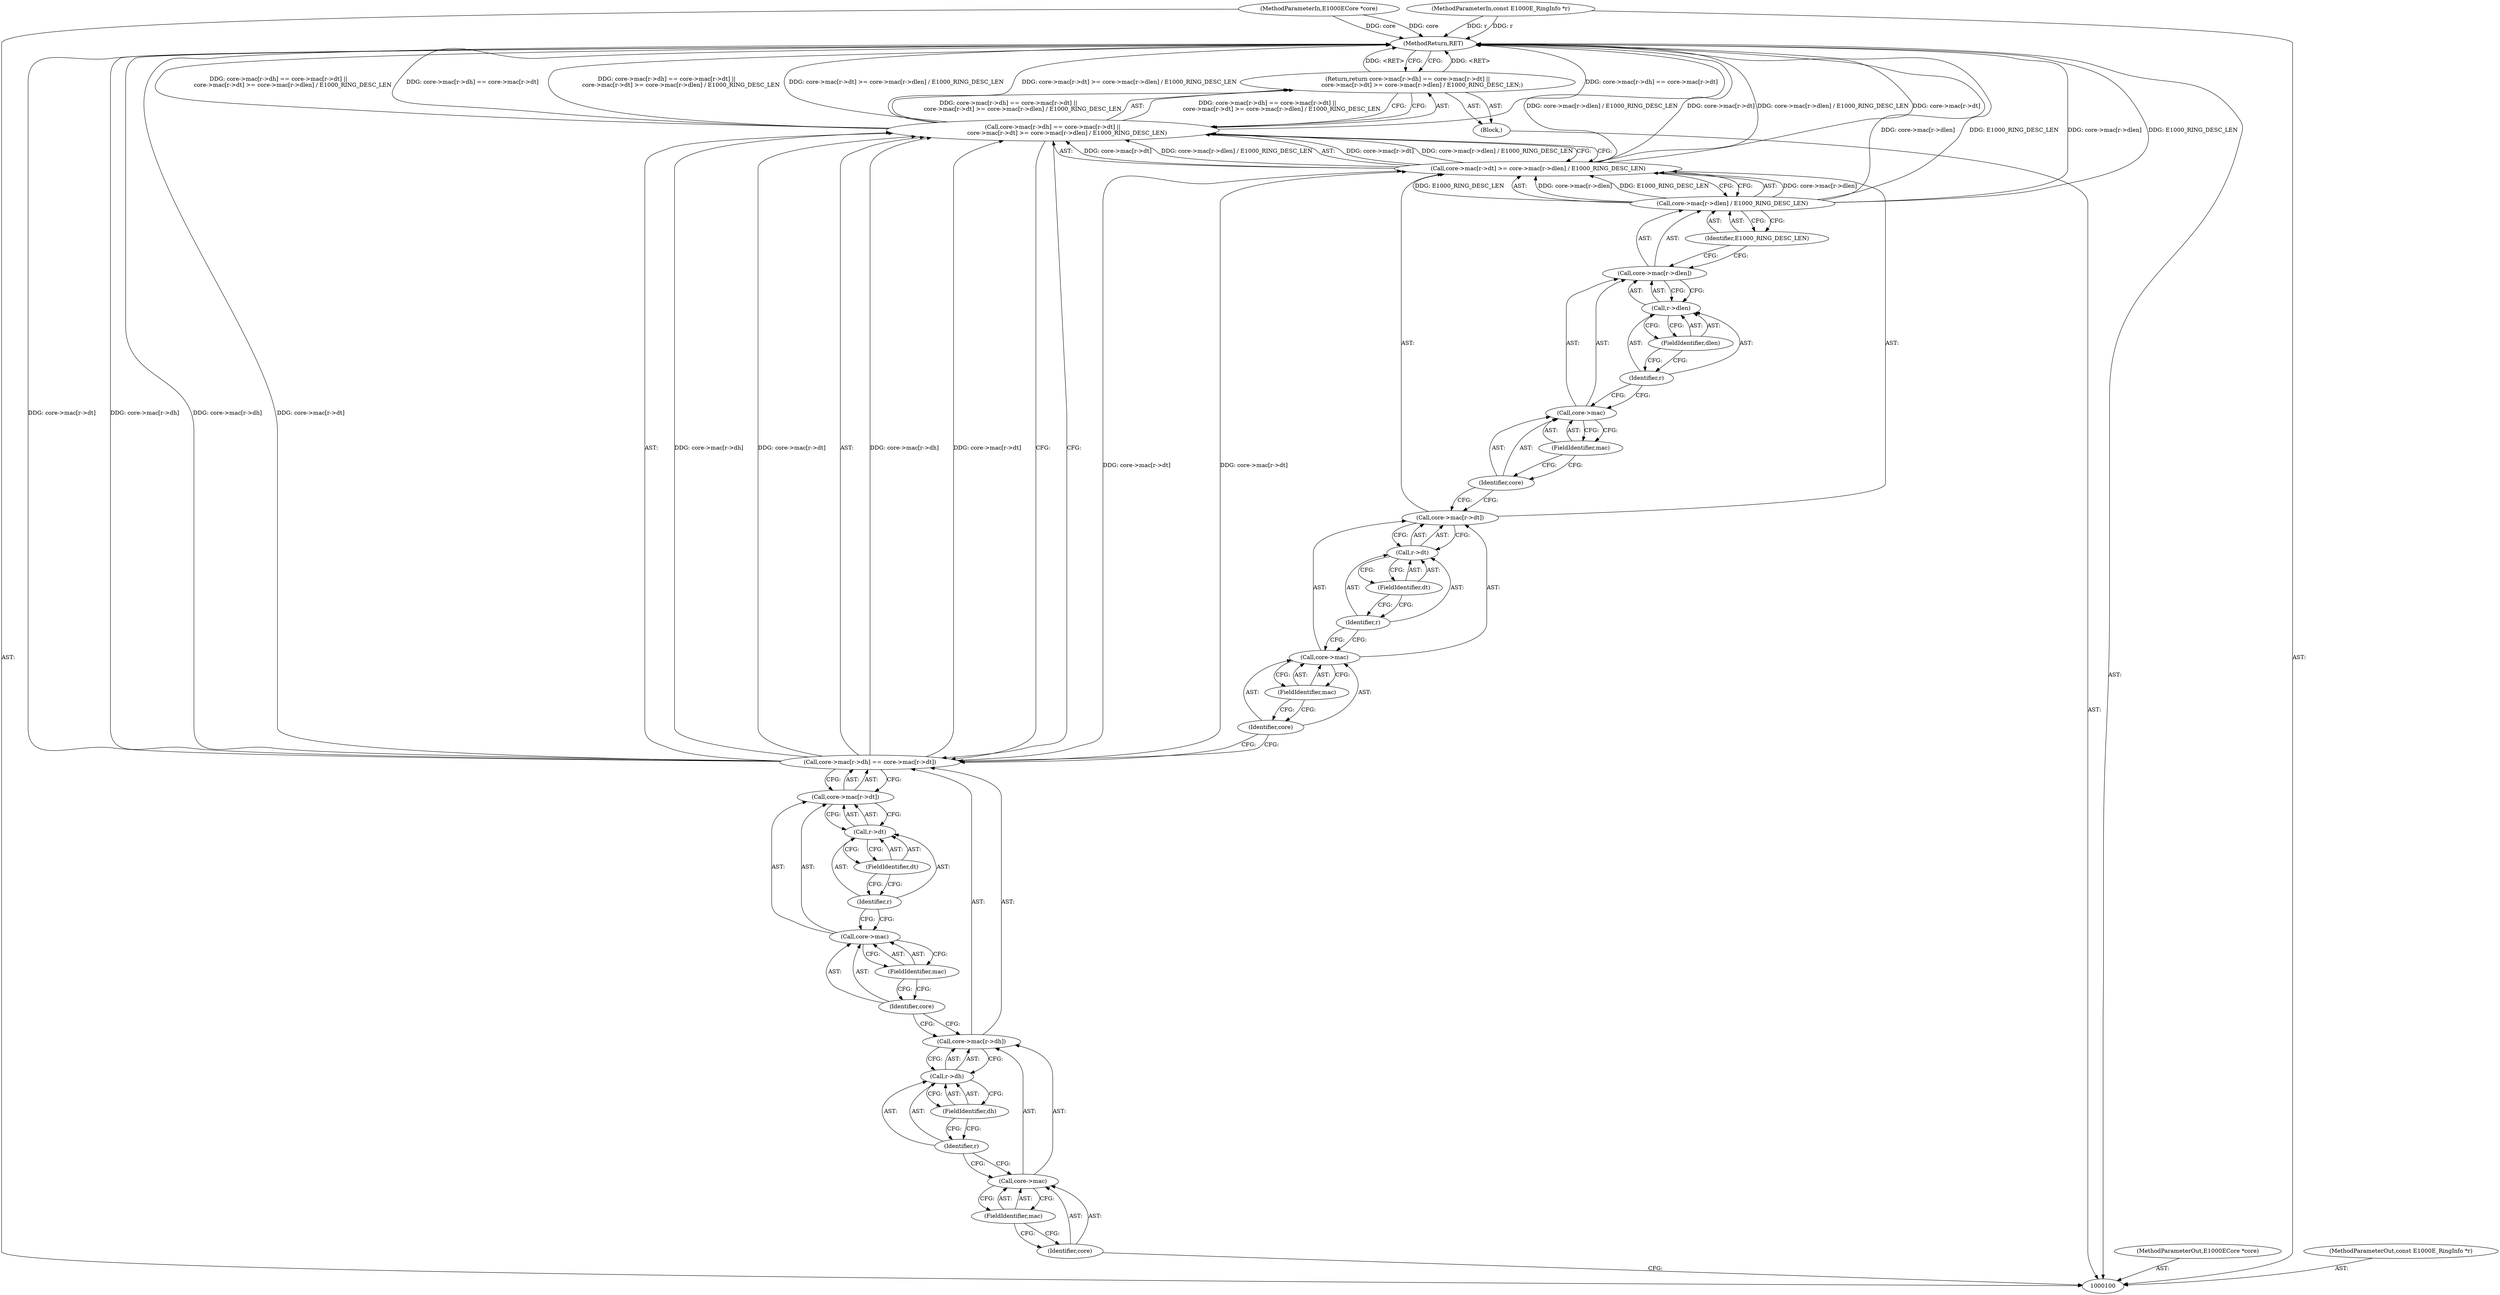 digraph "0_qemu_4154c7e03fa55b4cf52509a83d50d6c09d743b77" {
"1000138" [label="(MethodReturn,RET)"];
"1000101" [label="(MethodParameterIn,E1000ECore *core)"];
"1000175" [label="(MethodParameterOut,E1000ECore *core)"];
"1000102" [label="(MethodParameterIn,const E1000E_RingInfo *r)"];
"1000176" [label="(MethodParameterOut,const E1000E_RingInfo *r)"];
"1000103" [label="(Block,)"];
"1000105" [label="(Call,core->mac[r->dh] == core->mac[r->dt] ||\n                core->mac[r->dt] >= core->mac[r->dlen] / E1000_RING_DESC_LEN)"];
"1000106" [label="(Call,core->mac[r->dh] == core->mac[r->dt])"];
"1000107" [label="(Call,core->mac[r->dh])"];
"1000108" [label="(Call,core->mac)"];
"1000109" [label="(Identifier,core)"];
"1000110" [label="(FieldIdentifier,mac)"];
"1000111" [label="(Call,r->dh)"];
"1000112" [label="(Identifier,r)"];
"1000113" [label="(FieldIdentifier,dh)"];
"1000114" [label="(Call,core->mac[r->dt])"];
"1000115" [label="(Call,core->mac)"];
"1000116" [label="(Identifier,core)"];
"1000117" [label="(FieldIdentifier,mac)"];
"1000104" [label="(Return,return core->mac[r->dh] == core->mac[r->dt] ||\n                core->mac[r->dt] >= core->mac[r->dlen] / E1000_RING_DESC_LEN;)"];
"1000118" [label="(Call,r->dt)"];
"1000119" [label="(Identifier,r)"];
"1000120" [label="(FieldIdentifier,dt)"];
"1000121" [label="(Call,core->mac[r->dt] >= core->mac[r->dlen] / E1000_RING_DESC_LEN)"];
"1000122" [label="(Call,core->mac[r->dt])"];
"1000123" [label="(Call,core->mac)"];
"1000124" [label="(Identifier,core)"];
"1000125" [label="(FieldIdentifier,mac)"];
"1000126" [label="(Call,r->dt)"];
"1000127" [label="(Identifier,r)"];
"1000128" [label="(FieldIdentifier,dt)"];
"1000129" [label="(Call,core->mac[r->dlen] / E1000_RING_DESC_LEN)"];
"1000130" [label="(Call,core->mac[r->dlen])"];
"1000131" [label="(Call,core->mac)"];
"1000132" [label="(Identifier,core)"];
"1000133" [label="(FieldIdentifier,mac)"];
"1000134" [label="(Call,r->dlen)"];
"1000135" [label="(Identifier,r)"];
"1000136" [label="(FieldIdentifier,dlen)"];
"1000137" [label="(Identifier,E1000_RING_DESC_LEN)"];
"1000138" -> "1000100"  [label="AST: "];
"1000138" -> "1000104"  [label="CFG: "];
"1000129" -> "1000138"  [label="DDG: core->mac[r->dlen]"];
"1000129" -> "1000138"  [label="DDG: E1000_RING_DESC_LEN"];
"1000106" -> "1000138"  [label="DDG: core->mac[r->dh]"];
"1000106" -> "1000138"  [label="DDG: core->mac[r->dt]"];
"1000105" -> "1000138"  [label="DDG: core->mac[r->dh] == core->mac[r->dt] ||\n                core->mac[r->dt] >= core->mac[r->dlen] / E1000_RING_DESC_LEN"];
"1000105" -> "1000138"  [label="DDG: core->mac[r->dt] >= core->mac[r->dlen] / E1000_RING_DESC_LEN"];
"1000105" -> "1000138"  [label="DDG: core->mac[r->dh] == core->mac[r->dt]"];
"1000121" -> "1000138"  [label="DDG: core->mac[r->dlen] / E1000_RING_DESC_LEN"];
"1000121" -> "1000138"  [label="DDG: core->mac[r->dt]"];
"1000102" -> "1000138"  [label="DDG: r"];
"1000101" -> "1000138"  [label="DDG: core"];
"1000104" -> "1000138"  [label="DDG: <RET>"];
"1000101" -> "1000100"  [label="AST: "];
"1000101" -> "1000138"  [label="DDG: core"];
"1000175" -> "1000100"  [label="AST: "];
"1000102" -> "1000100"  [label="AST: "];
"1000102" -> "1000138"  [label="DDG: r"];
"1000176" -> "1000100"  [label="AST: "];
"1000103" -> "1000100"  [label="AST: "];
"1000104" -> "1000103"  [label="AST: "];
"1000105" -> "1000104"  [label="AST: "];
"1000105" -> "1000106"  [label="CFG: "];
"1000105" -> "1000121"  [label="CFG: "];
"1000106" -> "1000105"  [label="AST: "];
"1000121" -> "1000105"  [label="AST: "];
"1000104" -> "1000105"  [label="CFG: "];
"1000105" -> "1000138"  [label="DDG: core->mac[r->dh] == core->mac[r->dt] ||\n                core->mac[r->dt] >= core->mac[r->dlen] / E1000_RING_DESC_LEN"];
"1000105" -> "1000138"  [label="DDG: core->mac[r->dt] >= core->mac[r->dlen] / E1000_RING_DESC_LEN"];
"1000105" -> "1000138"  [label="DDG: core->mac[r->dh] == core->mac[r->dt]"];
"1000105" -> "1000104"  [label="DDG: core->mac[r->dh] == core->mac[r->dt] ||\n                core->mac[r->dt] >= core->mac[r->dlen] / E1000_RING_DESC_LEN"];
"1000106" -> "1000105"  [label="DDG: core->mac[r->dh]"];
"1000106" -> "1000105"  [label="DDG: core->mac[r->dt]"];
"1000121" -> "1000105"  [label="DDG: core->mac[r->dt]"];
"1000121" -> "1000105"  [label="DDG: core->mac[r->dlen] / E1000_RING_DESC_LEN"];
"1000106" -> "1000105"  [label="AST: "];
"1000106" -> "1000114"  [label="CFG: "];
"1000107" -> "1000106"  [label="AST: "];
"1000114" -> "1000106"  [label="AST: "];
"1000124" -> "1000106"  [label="CFG: "];
"1000105" -> "1000106"  [label="CFG: "];
"1000106" -> "1000138"  [label="DDG: core->mac[r->dh]"];
"1000106" -> "1000138"  [label="DDG: core->mac[r->dt]"];
"1000106" -> "1000105"  [label="DDG: core->mac[r->dh]"];
"1000106" -> "1000105"  [label="DDG: core->mac[r->dt]"];
"1000106" -> "1000121"  [label="DDG: core->mac[r->dt]"];
"1000107" -> "1000106"  [label="AST: "];
"1000107" -> "1000111"  [label="CFG: "];
"1000108" -> "1000107"  [label="AST: "];
"1000111" -> "1000107"  [label="AST: "];
"1000116" -> "1000107"  [label="CFG: "];
"1000108" -> "1000107"  [label="AST: "];
"1000108" -> "1000110"  [label="CFG: "];
"1000109" -> "1000108"  [label="AST: "];
"1000110" -> "1000108"  [label="AST: "];
"1000112" -> "1000108"  [label="CFG: "];
"1000109" -> "1000108"  [label="AST: "];
"1000109" -> "1000100"  [label="CFG: "];
"1000110" -> "1000109"  [label="CFG: "];
"1000110" -> "1000108"  [label="AST: "];
"1000110" -> "1000109"  [label="CFG: "];
"1000108" -> "1000110"  [label="CFG: "];
"1000111" -> "1000107"  [label="AST: "];
"1000111" -> "1000113"  [label="CFG: "];
"1000112" -> "1000111"  [label="AST: "];
"1000113" -> "1000111"  [label="AST: "];
"1000107" -> "1000111"  [label="CFG: "];
"1000112" -> "1000111"  [label="AST: "];
"1000112" -> "1000108"  [label="CFG: "];
"1000113" -> "1000112"  [label="CFG: "];
"1000113" -> "1000111"  [label="AST: "];
"1000113" -> "1000112"  [label="CFG: "];
"1000111" -> "1000113"  [label="CFG: "];
"1000114" -> "1000106"  [label="AST: "];
"1000114" -> "1000118"  [label="CFG: "];
"1000115" -> "1000114"  [label="AST: "];
"1000118" -> "1000114"  [label="AST: "];
"1000106" -> "1000114"  [label="CFG: "];
"1000115" -> "1000114"  [label="AST: "];
"1000115" -> "1000117"  [label="CFG: "];
"1000116" -> "1000115"  [label="AST: "];
"1000117" -> "1000115"  [label="AST: "];
"1000119" -> "1000115"  [label="CFG: "];
"1000116" -> "1000115"  [label="AST: "];
"1000116" -> "1000107"  [label="CFG: "];
"1000117" -> "1000116"  [label="CFG: "];
"1000117" -> "1000115"  [label="AST: "];
"1000117" -> "1000116"  [label="CFG: "];
"1000115" -> "1000117"  [label="CFG: "];
"1000104" -> "1000103"  [label="AST: "];
"1000104" -> "1000105"  [label="CFG: "];
"1000105" -> "1000104"  [label="AST: "];
"1000138" -> "1000104"  [label="CFG: "];
"1000104" -> "1000138"  [label="DDG: <RET>"];
"1000105" -> "1000104"  [label="DDG: core->mac[r->dh] == core->mac[r->dt] ||\n                core->mac[r->dt] >= core->mac[r->dlen] / E1000_RING_DESC_LEN"];
"1000118" -> "1000114"  [label="AST: "];
"1000118" -> "1000120"  [label="CFG: "];
"1000119" -> "1000118"  [label="AST: "];
"1000120" -> "1000118"  [label="AST: "];
"1000114" -> "1000118"  [label="CFG: "];
"1000119" -> "1000118"  [label="AST: "];
"1000119" -> "1000115"  [label="CFG: "];
"1000120" -> "1000119"  [label="CFG: "];
"1000120" -> "1000118"  [label="AST: "];
"1000120" -> "1000119"  [label="CFG: "];
"1000118" -> "1000120"  [label="CFG: "];
"1000121" -> "1000105"  [label="AST: "];
"1000121" -> "1000129"  [label="CFG: "];
"1000122" -> "1000121"  [label="AST: "];
"1000129" -> "1000121"  [label="AST: "];
"1000105" -> "1000121"  [label="CFG: "];
"1000121" -> "1000138"  [label="DDG: core->mac[r->dlen] / E1000_RING_DESC_LEN"];
"1000121" -> "1000138"  [label="DDG: core->mac[r->dt]"];
"1000121" -> "1000105"  [label="DDG: core->mac[r->dt]"];
"1000121" -> "1000105"  [label="DDG: core->mac[r->dlen] / E1000_RING_DESC_LEN"];
"1000106" -> "1000121"  [label="DDG: core->mac[r->dt]"];
"1000129" -> "1000121"  [label="DDG: core->mac[r->dlen]"];
"1000129" -> "1000121"  [label="DDG: E1000_RING_DESC_LEN"];
"1000122" -> "1000121"  [label="AST: "];
"1000122" -> "1000126"  [label="CFG: "];
"1000123" -> "1000122"  [label="AST: "];
"1000126" -> "1000122"  [label="AST: "];
"1000132" -> "1000122"  [label="CFG: "];
"1000123" -> "1000122"  [label="AST: "];
"1000123" -> "1000125"  [label="CFG: "];
"1000124" -> "1000123"  [label="AST: "];
"1000125" -> "1000123"  [label="AST: "];
"1000127" -> "1000123"  [label="CFG: "];
"1000124" -> "1000123"  [label="AST: "];
"1000124" -> "1000106"  [label="CFG: "];
"1000125" -> "1000124"  [label="CFG: "];
"1000125" -> "1000123"  [label="AST: "];
"1000125" -> "1000124"  [label="CFG: "];
"1000123" -> "1000125"  [label="CFG: "];
"1000126" -> "1000122"  [label="AST: "];
"1000126" -> "1000128"  [label="CFG: "];
"1000127" -> "1000126"  [label="AST: "];
"1000128" -> "1000126"  [label="AST: "];
"1000122" -> "1000126"  [label="CFG: "];
"1000127" -> "1000126"  [label="AST: "];
"1000127" -> "1000123"  [label="CFG: "];
"1000128" -> "1000127"  [label="CFG: "];
"1000128" -> "1000126"  [label="AST: "];
"1000128" -> "1000127"  [label="CFG: "];
"1000126" -> "1000128"  [label="CFG: "];
"1000129" -> "1000121"  [label="AST: "];
"1000129" -> "1000137"  [label="CFG: "];
"1000130" -> "1000129"  [label="AST: "];
"1000137" -> "1000129"  [label="AST: "];
"1000121" -> "1000129"  [label="CFG: "];
"1000129" -> "1000138"  [label="DDG: core->mac[r->dlen]"];
"1000129" -> "1000138"  [label="DDG: E1000_RING_DESC_LEN"];
"1000129" -> "1000121"  [label="DDG: core->mac[r->dlen]"];
"1000129" -> "1000121"  [label="DDG: E1000_RING_DESC_LEN"];
"1000130" -> "1000129"  [label="AST: "];
"1000130" -> "1000134"  [label="CFG: "];
"1000131" -> "1000130"  [label="AST: "];
"1000134" -> "1000130"  [label="AST: "];
"1000137" -> "1000130"  [label="CFG: "];
"1000131" -> "1000130"  [label="AST: "];
"1000131" -> "1000133"  [label="CFG: "];
"1000132" -> "1000131"  [label="AST: "];
"1000133" -> "1000131"  [label="AST: "];
"1000135" -> "1000131"  [label="CFG: "];
"1000132" -> "1000131"  [label="AST: "];
"1000132" -> "1000122"  [label="CFG: "];
"1000133" -> "1000132"  [label="CFG: "];
"1000133" -> "1000131"  [label="AST: "];
"1000133" -> "1000132"  [label="CFG: "];
"1000131" -> "1000133"  [label="CFG: "];
"1000134" -> "1000130"  [label="AST: "];
"1000134" -> "1000136"  [label="CFG: "];
"1000135" -> "1000134"  [label="AST: "];
"1000136" -> "1000134"  [label="AST: "];
"1000130" -> "1000134"  [label="CFG: "];
"1000135" -> "1000134"  [label="AST: "];
"1000135" -> "1000131"  [label="CFG: "];
"1000136" -> "1000135"  [label="CFG: "];
"1000136" -> "1000134"  [label="AST: "];
"1000136" -> "1000135"  [label="CFG: "];
"1000134" -> "1000136"  [label="CFG: "];
"1000137" -> "1000129"  [label="AST: "];
"1000137" -> "1000130"  [label="CFG: "];
"1000129" -> "1000137"  [label="CFG: "];
}
